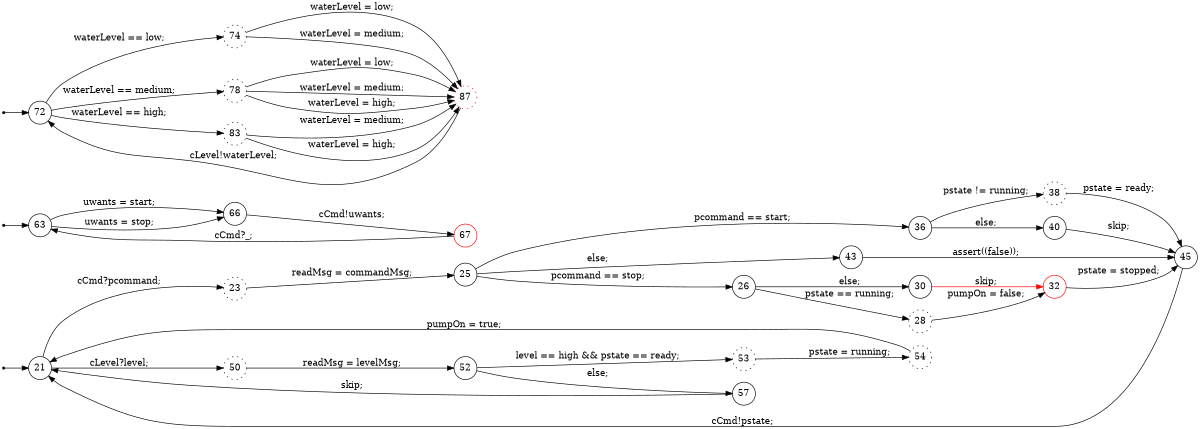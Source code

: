 digraph finite_state_machine {
	rankdir=LR
	size="8,5"
	94457514602608 [label = 21, shape = doublecircle, fixedsize = true]; 
	s94457514602608 [shape = point];
	94457514607904 [label = 63, shape = doublecircle, fixedsize = true]; 
	s94457514607904 [shape = point];
	94457514610096 [label = 72, shape = doublecircle, fixedsize = true]; 
	s94457514610096 [shape = point];
	 94457514602608 [label = 21, shape = circle, fixedsize = true ];
	 94457514599424 [label = 23, shape = circle, fixedsize = true , style = dotted];
	 94457514600032 [label = 25, shape = circle, fixedsize = true ];
	 94457514616816 [label = 26, shape = circle, fixedsize = true ];
	 94457514617440 [label = 28, shape = circle, fixedsize = true , style = dotted];
	 94457514618064 [label = 30, shape = circle, fixedsize = true ];
	 94457514617856 [label = 32, shape = circle, color = red, fixedsize = true ];
	 94457514618688 [label = 36, shape = circle, fixedsize = true ];
	 94457514604224 [label = 38, shape = circle, fixedsize = true , style = dotted];
	 94457514604848 [label = 40, shape = circle, fixedsize = true ];
	 94457514605360 [label = 43, shape = circle, fixedsize = true ];
	 94457514604640 [label = 45, shape = circle, fixedsize = true ];
	 94457514606016 [label = 50, shape = circle, fixedsize = true , style = dotted];
	 94457514606288 [label = 52, shape = circle, fixedsize = true ];
	 94457514607120 [label = 53, shape = circle, fixedsize = true , style = dotted];
	 94457514607392 [label = 54, shape = circle, fixedsize = true , style = dotted];
	 94457514608112 [label = 57, shape = circle, fixedsize = true ];
	 94457514607904 [label = 63, shape = circle, fixedsize = true ];
	 94457514609552 [label = 66, shape = circle, fixedsize = true ];
	 94457514609792 [label = 67, shape = circle, color = red, fixedsize = true ];
	 94457514610096 [label = 72, shape = circle, fixedsize = true ];
	 94457514611232 [label = 74, shape = circle, fixedsize = true , style = dotted];
	 94457514621984 [label = 78, shape = circle, fixedsize = true , style = dotted];
	 94457514623888 [label = 83, shape = circle, fixedsize = true , style = dotted];
	 94457514623440 [label = 87, shape = circle, color = red, fixedsize = true , style = dotted];
	s94457514602608 -> 94457514602608;
	s94457514607904 -> 94457514607904;
	s94457514610096 -> 94457514610096;
	94457514602608 -> 94457514599424 [ label = "cCmd?pcommand; "];
	94457514599424 -> 94457514600032 [ label = "readMsg = commandMsg; "];
	94457514600032 -> 94457514616816 [ label = "pcommand == stop; "];
	94457514616816 -> 94457514617440 [ label = "pstate == running; "];
	94457514617440 -> 94457514617856 [ label = "pumpOn = false; "];
	94457514616816 -> 94457514618064 [ label = "else; "];
	94457514618064 -> 94457514617856 [color = red, label = "skip; "];
	94457514617856 -> 94457514604640 [ label = "pstate = stopped; "];
	94457514600032 -> 94457514618688 [ label = "pcommand == start; "];
	94457514618688 -> 94457514604224 [ label = "pstate != running; "];
	94457514604224 -> 94457514604640 [ label = "pstate = ready; "];
	94457514618688 -> 94457514604848 [ label = "else; "];
	94457514604848 -> 94457514604640 [ label = "skip; "];
	94457514600032 -> 94457514605360 [ label = "else; "];
	94457514605360 -> 94457514604640 [ label = "assert((false)); "];
	94457514604640 -> 94457514602608 [ label = "cCmd!pstate; "];
	94457514602608 -> 94457514606016 [ label = "cLevel?level; "];
	94457514606016 -> 94457514606288 [ label = "readMsg = levelMsg; "];
	94457514606288 -> 94457514607120 [ label = "level == high && pstate == ready; "];
	94457514607120 -> 94457514607392 [ label = "pstate = running; "];
	94457514607392 -> 94457514602608 [ label = "pumpOn = true; "];
	94457514606288 -> 94457514608112 [ label = "else; "];
	94457514608112 -> 94457514602608 [ label = "skip; "];
	94457514607904 -> 94457514609552 [ label = "uwants = start; "];
	94457514607904 -> 94457514609552 [ label = "uwants = stop; "];
	94457514609552 -> 94457514609792 [ label = "cCmd!uwants; "];
	94457514609792 -> 94457514607904 [ label = "cCmd?_; "];
	94457514610096 -> 94457514611232 [ label = "waterLevel == low; "];
	94457514611232 -> 94457514623440 [ label = "waterLevel = low; "];
	94457514611232 -> 94457514623440 [ label = "waterLevel = medium; "];
	94457514610096 -> 94457514621984 [ label = "waterLevel == medium; "];
	94457514621984 -> 94457514623440 [ label = "waterLevel = low; "];
	94457514621984 -> 94457514623440 [ label = "waterLevel = medium; "];
	94457514621984 -> 94457514623440 [ label = "waterLevel = high; "];
	94457514610096 -> 94457514623888 [ label = "waterLevel == high; "];
	94457514623888 -> 94457514623440 [ label = "waterLevel = medium; "];
	94457514623888 -> 94457514623440 [ label = "waterLevel = high; "];
	94457514623440 -> 94457514610096 [ label = "cLevel!waterLevel; "];
}